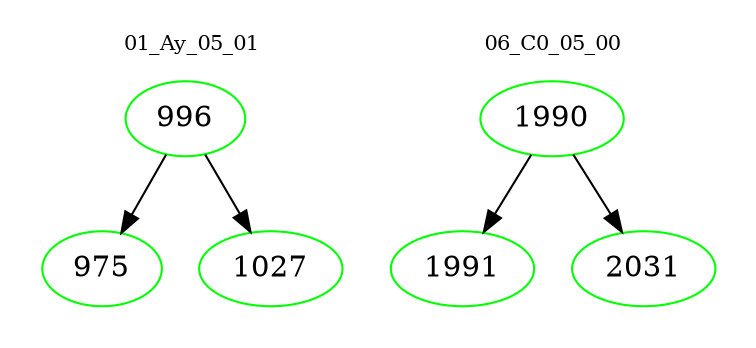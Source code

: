digraph{
subgraph cluster_0 {
color = white
label = "01_Ay_05_01";
fontsize=10;
T0_996 [label="996", color="green"]
T0_996 -> T0_975 [color="black"]
T0_975 [label="975", color="green"]
T0_996 -> T0_1027 [color="black"]
T0_1027 [label="1027", color="green"]
}
subgraph cluster_1 {
color = white
label = "06_C0_05_00";
fontsize=10;
T1_1990 [label="1990", color="green"]
T1_1990 -> T1_1991 [color="black"]
T1_1991 [label="1991", color="green"]
T1_1990 -> T1_2031 [color="black"]
T1_2031 [label="2031", color="green"]
}
}
